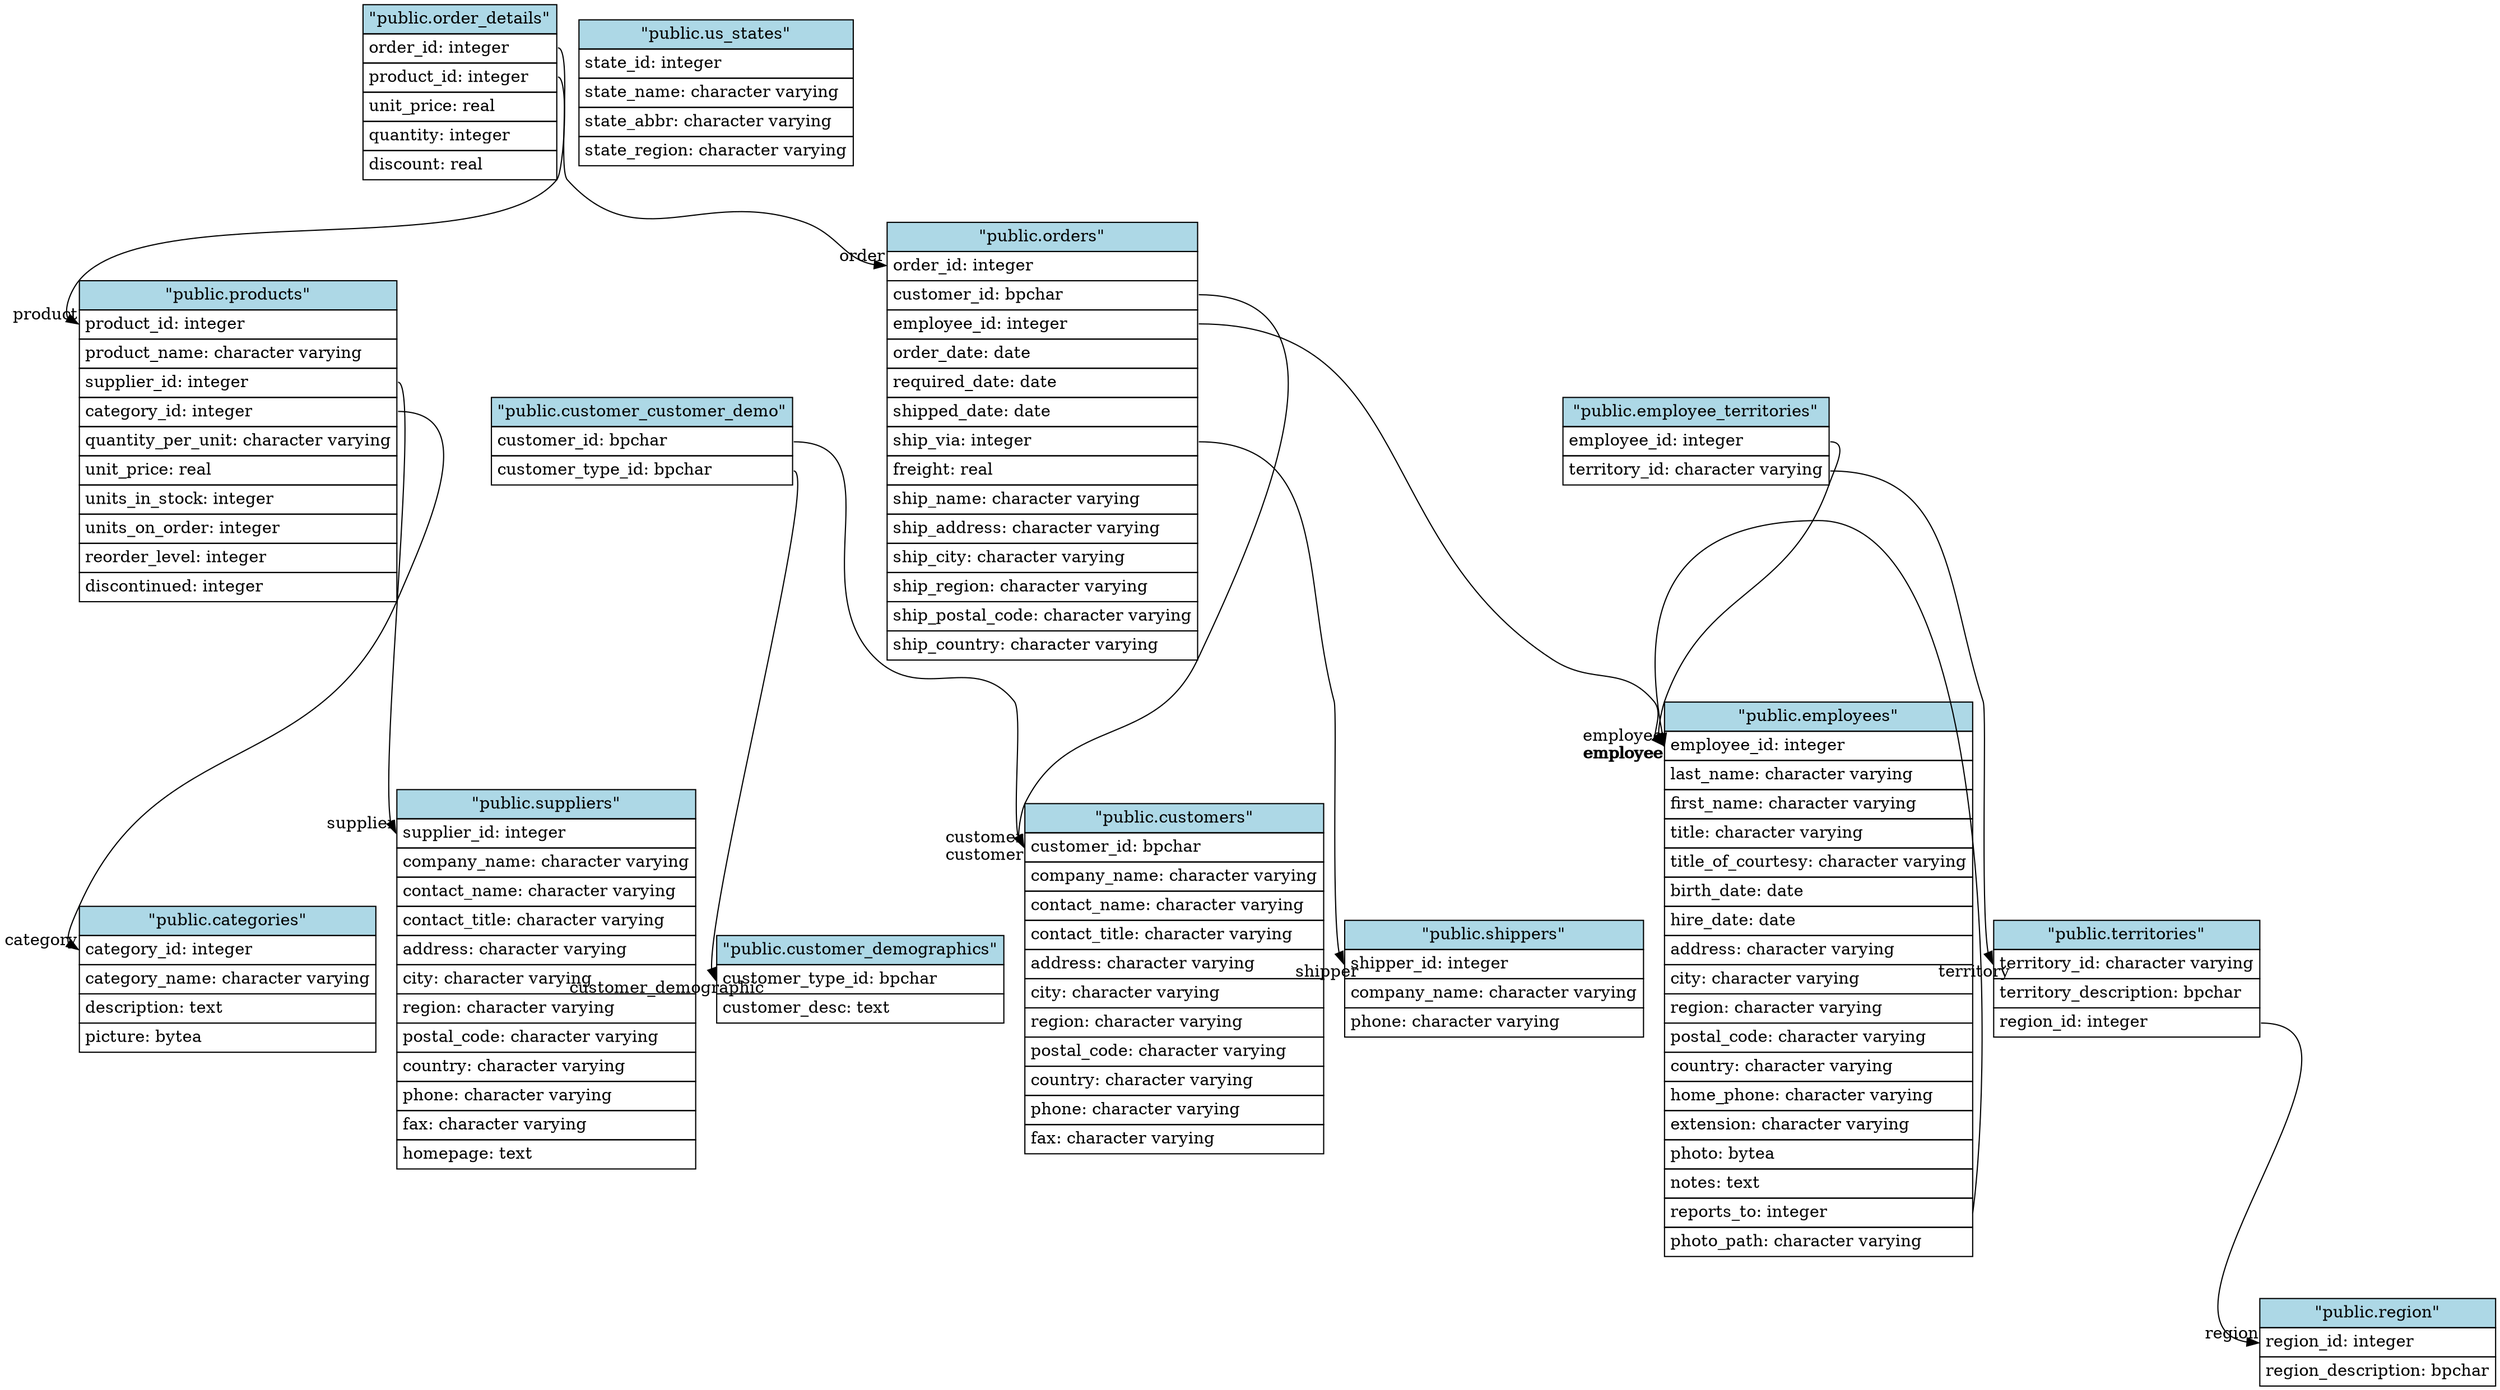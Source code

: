 // Generated by xo.
digraph public {
	// Defaults
	node [shape=none
	 margin=0]
	
	// Nodes (tables)
	"public.categories" [ label=<
		<table border="0" cellborder="1" cellspacing="0" cellpadding="4">
		<tr><td bgcolor="lightblue">"public.categories"</td></tr>
		<tr><td align="left" PORT="category_id">category_id: integer</td></tr>
		<tr><td align="left" PORT="category_name">category_name: character varying</td></tr>
		<tr><td align="left" PORT="description">description: text</td></tr>
		<tr><td align="left" PORT="picture">picture: bytea</td></tr>
		</table>> ]
	
	"public.customer_customer_demo" [ label=<
		<table border="0" cellborder="1" cellspacing="0" cellpadding="4">
		<tr><td bgcolor="lightblue">"public.customer_customer_demo"</td></tr>
		<tr><td align="left" PORT="customer_id">customer_id: bpchar</td></tr>
		<tr><td align="left" PORT="customer_type_id">customer_type_id: bpchar</td></tr>
		</table>> ]
	
	"public.customer_demographics" [ label=<
		<table border="0" cellborder="1" cellspacing="0" cellpadding="4">
		<tr><td bgcolor="lightblue">"public.customer_demographics"</td></tr>
		<tr><td align="left" PORT="customer_type_id">customer_type_id: bpchar</td></tr>
		<tr><td align="left" PORT="customer_desc">customer_desc: text</td></tr>
		</table>> ]
	
	"public.customers" [ label=<
		<table border="0" cellborder="1" cellspacing="0" cellpadding="4">
		<tr><td bgcolor="lightblue">"public.customers"</td></tr>
		<tr><td align="left" PORT="customer_id">customer_id: bpchar</td></tr>
		<tr><td align="left" PORT="company_name">company_name: character varying</td></tr>
		<tr><td align="left" PORT="contact_name">contact_name: character varying</td></tr>
		<tr><td align="left" PORT="contact_title">contact_title: character varying</td></tr>
		<tr><td align="left" PORT="address">address: character varying</td></tr>
		<tr><td align="left" PORT="city">city: character varying</td></tr>
		<tr><td align="left" PORT="region">region: character varying</td></tr>
		<tr><td align="left" PORT="postal_code">postal_code: character varying</td></tr>
		<tr><td align="left" PORT="country">country: character varying</td></tr>
		<tr><td align="left" PORT="phone">phone: character varying</td></tr>
		<tr><td align="left" PORT="fax">fax: character varying</td></tr>
		</table>> ]
	
	"public.employee_territories" [ label=<
		<table border="0" cellborder="1" cellspacing="0" cellpadding="4">
		<tr><td bgcolor="lightblue">"public.employee_territories"</td></tr>
		<tr><td align="left" PORT="employee_id">employee_id: integer</td></tr>
		<tr><td align="left" PORT="territory_id">territory_id: character varying</td></tr>
		</table>> ]
	
	"public.employees" [ label=<
		<table border="0" cellborder="1" cellspacing="0" cellpadding="4">
		<tr><td bgcolor="lightblue">"public.employees"</td></tr>
		<tr><td align="left" PORT="employee_id">employee_id: integer</td></tr>
		<tr><td align="left" PORT="last_name">last_name: character varying</td></tr>
		<tr><td align="left" PORT="first_name">first_name: character varying</td></tr>
		<tr><td align="left" PORT="title">title: character varying</td></tr>
		<tr><td align="left" PORT="title_of_courtesy">title_of_courtesy: character varying</td></tr>
		<tr><td align="left" PORT="birth_date">birth_date: date</td></tr>
		<tr><td align="left" PORT="hire_date">hire_date: date</td></tr>
		<tr><td align="left" PORT="address">address: character varying</td></tr>
		<tr><td align="left" PORT="city">city: character varying</td></tr>
		<tr><td align="left" PORT="region">region: character varying</td></tr>
		<tr><td align="left" PORT="postal_code">postal_code: character varying</td></tr>
		<tr><td align="left" PORT="country">country: character varying</td></tr>
		<tr><td align="left" PORT="home_phone">home_phone: character varying</td></tr>
		<tr><td align="left" PORT="extension">extension: character varying</td></tr>
		<tr><td align="left" PORT="photo">photo: bytea</td></tr>
		<tr><td align="left" PORT="notes">notes: text</td></tr>
		<tr><td align="left" PORT="reports_to">reports_to: integer</td></tr>
		<tr><td align="left" PORT="photo_path">photo_path: character varying</td></tr>
		</table>> ]
	
	"public.order_details" [ label=<
		<table border="0" cellborder="1" cellspacing="0" cellpadding="4">
		<tr><td bgcolor="lightblue">"public.order_details"</td></tr>
		<tr><td align="left" PORT="order_id">order_id: integer</td></tr>
		<tr><td align="left" PORT="product_id">product_id: integer</td></tr>
		<tr><td align="left" PORT="unit_price">unit_price: real</td></tr>
		<tr><td align="left" PORT="quantity">quantity: integer</td></tr>
		<tr><td align="left" PORT="discount">discount: real</td></tr>
		</table>> ]
	
	"public.orders" [ label=<
		<table border="0" cellborder="1" cellspacing="0" cellpadding="4">
		<tr><td bgcolor="lightblue">"public.orders"</td></tr>
		<tr><td align="left" PORT="order_id">order_id: integer</td></tr>
		<tr><td align="left" PORT="customer_id">customer_id: bpchar</td></tr>
		<tr><td align="left" PORT="employee_id">employee_id: integer</td></tr>
		<tr><td align="left" PORT="order_date">order_date: date</td></tr>
		<tr><td align="left" PORT="required_date">required_date: date</td></tr>
		<tr><td align="left" PORT="shipped_date">shipped_date: date</td></tr>
		<tr><td align="left" PORT="ship_via">ship_via: integer</td></tr>
		<tr><td align="left" PORT="freight">freight: real</td></tr>
		<tr><td align="left" PORT="ship_name">ship_name: character varying</td></tr>
		<tr><td align="left" PORT="ship_address">ship_address: character varying</td></tr>
		<tr><td align="left" PORT="ship_city">ship_city: character varying</td></tr>
		<tr><td align="left" PORT="ship_region">ship_region: character varying</td></tr>
		<tr><td align="left" PORT="ship_postal_code">ship_postal_code: character varying</td></tr>
		<tr><td align="left" PORT="ship_country">ship_country: character varying</td></tr>
		</table>> ]
	
	"public.products" [ label=<
		<table border="0" cellborder="1" cellspacing="0" cellpadding="4">
		<tr><td bgcolor="lightblue">"public.products"</td></tr>
		<tr><td align="left" PORT="product_id">product_id: integer</td></tr>
		<tr><td align="left" PORT="product_name">product_name: character varying</td></tr>
		<tr><td align="left" PORT="supplier_id">supplier_id: integer</td></tr>
		<tr><td align="left" PORT="category_id">category_id: integer</td></tr>
		<tr><td align="left" PORT="quantity_per_unit">quantity_per_unit: character varying</td></tr>
		<tr><td align="left" PORT="unit_price">unit_price: real</td></tr>
		<tr><td align="left" PORT="units_in_stock">units_in_stock: integer</td></tr>
		<tr><td align="left" PORT="units_on_order">units_on_order: integer</td></tr>
		<tr><td align="left" PORT="reorder_level">reorder_level: integer</td></tr>
		<tr><td align="left" PORT="discontinued">discontinued: integer</td></tr>
		</table>> ]
	
	"public.region" [ label=<
		<table border="0" cellborder="1" cellspacing="0" cellpadding="4">
		<tr><td bgcolor="lightblue">"public.region"</td></tr>
		<tr><td align="left" PORT="region_id">region_id: integer</td></tr>
		<tr><td align="left" PORT="region_description">region_description: bpchar</td></tr>
		</table>> ]
	
	"public.shippers" [ label=<
		<table border="0" cellborder="1" cellspacing="0" cellpadding="4">
		<tr><td bgcolor="lightblue">"public.shippers"</td></tr>
		<tr><td align="left" PORT="shipper_id">shipper_id: integer</td></tr>
		<tr><td align="left" PORT="company_name">company_name: character varying</td></tr>
		<tr><td align="left" PORT="phone">phone: character varying</td></tr>
		</table>> ]
	
	"public.suppliers" [ label=<
		<table border="0" cellborder="1" cellspacing="0" cellpadding="4">
		<tr><td bgcolor="lightblue">"public.suppliers"</td></tr>
		<tr><td align="left" PORT="supplier_id">supplier_id: integer</td></tr>
		<tr><td align="left" PORT="company_name">company_name: character varying</td></tr>
		<tr><td align="left" PORT="contact_name">contact_name: character varying</td></tr>
		<tr><td align="left" PORT="contact_title">contact_title: character varying</td></tr>
		<tr><td align="left" PORT="address">address: character varying</td></tr>
		<tr><td align="left" PORT="city">city: character varying</td></tr>
		<tr><td align="left" PORT="region">region: character varying</td></tr>
		<tr><td align="left" PORT="postal_code">postal_code: character varying</td></tr>
		<tr><td align="left" PORT="country">country: character varying</td></tr>
		<tr><td align="left" PORT="phone">phone: character varying</td></tr>
		<tr><td align="left" PORT="fax">fax: character varying</td></tr>
		<tr><td align="left" PORT="homepage">homepage: text</td></tr>
		</table>> ]
	
	"public.territories" [ label=<
		<table border="0" cellborder="1" cellspacing="0" cellpadding="4">
		<tr><td bgcolor="lightblue">"public.territories"</td></tr>
		<tr><td align="left" PORT="territory_id">territory_id: character varying</td></tr>
		<tr><td align="left" PORT="territory_description">territory_description: bpchar</td></tr>
		<tr><td align="left" PORT="region_id">region_id: integer</td></tr>
		</table>> ]
	
	"public.us_states" [ label=<
		<table border="0" cellborder="1" cellspacing="0" cellpadding="4">
		<tr><td bgcolor="lightblue">"public.us_states"</td></tr>
		<tr><td align="left" PORT="state_id">state_id: integer</td></tr>
		<tr><td align="left" PORT="state_name">state_name: character varying</td></tr>
		<tr><td align="left" PORT="state_abbr">state_abbr: character varying</td></tr>
		<tr><td align="left" PORT="state_region">state_region: character varying</td></tr>
		</table>> ]
	
	"public.customer_customer_demo":"customer_id":e -> "public.customers":"customer_id":w [
		headlabel="customer"]
	"public.customer_customer_demo":"customer_type_id":e -> "public.customer_demographics":"customer_type_id":w [
		headlabel="customer_demographic"]
	"public.employee_territories":"employee_id":e -> "public.employees":"employee_id":w [
		headlabel="employee"]
	"public.employee_territories":"territory_id":e -> "public.territories":"territory_id":w [
		headlabel="territory"]
	"public.employees":"reports_to":e -> "public.employees":"employee_id":w [
		headlabel="employee"]
	"public.order_details":"order_id":e -> "public.orders":"order_id":w [
		headlabel="order"]
	"public.order_details":"product_id":e -> "public.products":"product_id":w [
		headlabel="product"]
	"public.orders":"customer_id":e -> "public.customers":"customer_id":w [
		headlabel="customer"]
	"public.orders":"employee_id":e -> "public.employees":"employee_id":w [
		headlabel="employee"]
	"public.orders":"ship_via":e -> "public.shippers":"shipper_id":w [
		headlabel="shipper"]
	"public.products":"category_id":e -> "public.categories":"category_id":w [
		headlabel="category"]
	"public.products":"supplier_id":e -> "public.suppliers":"supplier_id":w [
		headlabel="supplier"]
	"public.territories":"region_id":e -> "public.region":"region_id":w [
		headlabel="region"]
}
